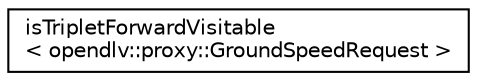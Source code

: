 digraph "Graphical Class Hierarchy"
{
 // LATEX_PDF_SIZE
  edge [fontname="Helvetica",fontsize="10",labelfontname="Helvetica",labelfontsize="10"];
  node [fontname="Helvetica",fontsize="10",shape=record];
  rankdir="LR";
  Node0 [label="isTripletForwardVisitable\l\< opendlv::proxy::GroundSpeedRequest \>",height=0.2,width=0.4,color="black", fillcolor="white", style="filled",URL="$structisTripletForwardVisitable_3_01opendlv_1_1proxy_1_1GroundSpeedRequest_01_4.html",tooltip=" "];
}
